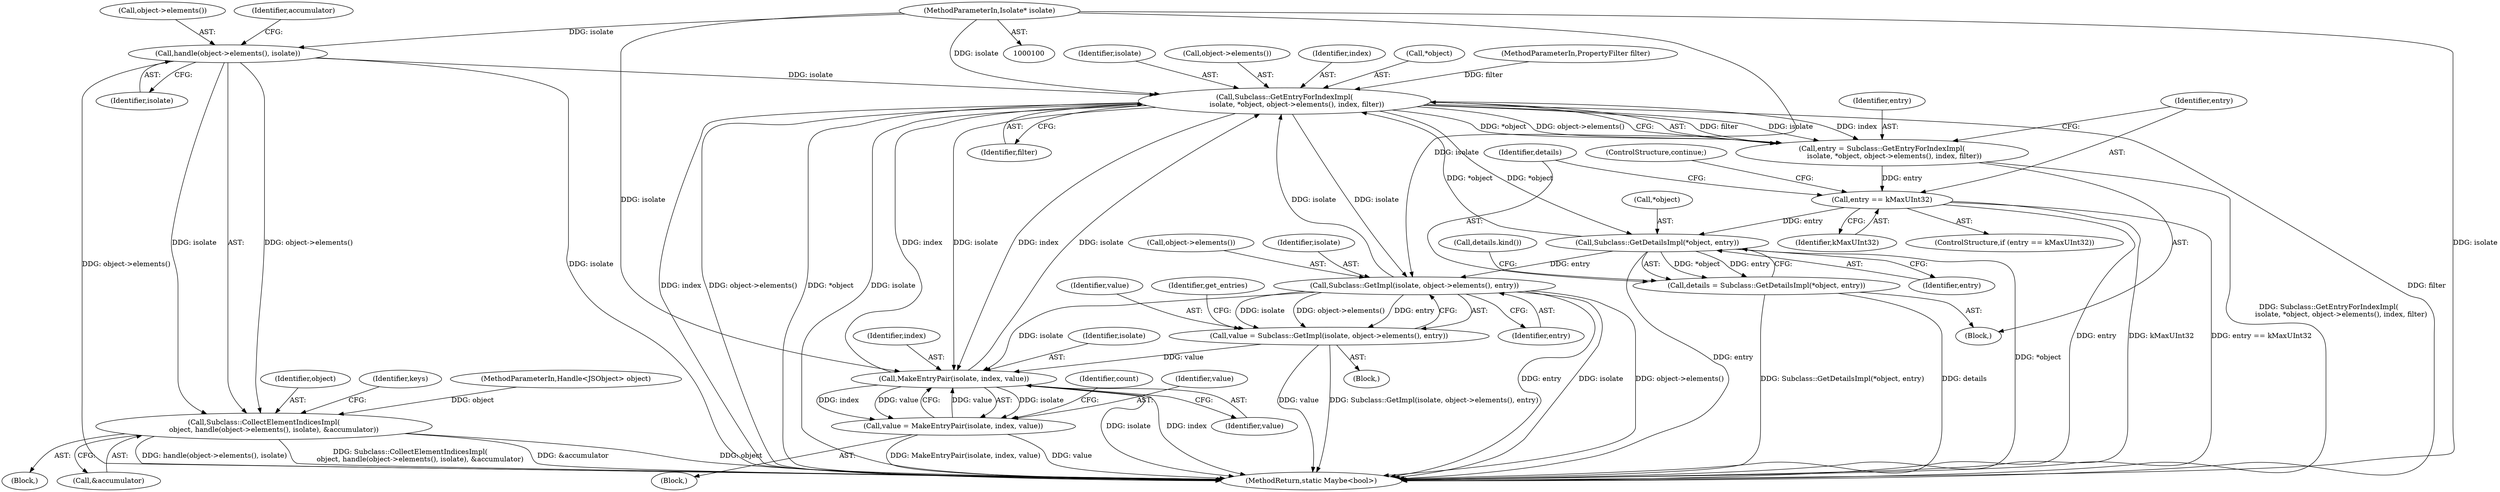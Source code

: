 digraph "1_Android_a24543157ae2cdd25da43e20f4e48a07481e6ceb@pointer" {
"1000101" [label="(MethodParameterIn,Isolate* isolate)"];
"1000115" [label="(Call,handle(object->elements(), isolate))"];
"1000113" [label="(Call,Subclass::CollectElementIndicesImpl(\n         object, handle(object->elements(), isolate), &accumulator))"];
"1000147" [label="(Call,Subclass::GetEntryForIndexImpl(\n           isolate, *object, object->elements(), index, filter))"];
"1000145" [label="(Call,entry = Subclass::GetEntryForIndexImpl(\n           isolate, *object, object->elements(), index, filter))"];
"1000155" [label="(Call,entry == kMaxUInt32)"];
"1000162" [label="(Call,Subclass::GetDetailsImpl(*object, entry))"];
"1000160" [label="(Call,details = Subclass::GetDetailsImpl(*object, entry))"];
"1000173" [label="(Call,Subclass::GetImpl(isolate, object->elements(), entry))"];
"1000171" [label="(Call,value = Subclass::GetImpl(isolate, object->elements(), entry))"];
"1000185" [label="(Call,MakeEntryPair(isolate, index, value))"];
"1000183" [label="(Call,value = MakeEntryPair(isolate, index, value))"];
"1000157" [label="(Identifier,kMaxUInt32)"];
"1000201" [label="(MethodReturn,static Maybe<bool>)"];
"1000114" [label="(Identifier,object)"];
"1000134" [label="(Block,)"];
"1000160" [label="(Call,details = Subclass::GetDetailsImpl(*object, entry))"];
"1000186" [label="(Identifier,isolate)"];
"1000148" [label="(Identifier,isolate)"];
"1000184" [label="(Identifier,value)"];
"1000151" [label="(Call,object->elements())"];
"1000146" [label="(Identifier,entry)"];
"1000172" [label="(Identifier,value)"];
"1000113" [label="(Call,Subclass::CollectElementIndicesImpl(\n         object, handle(object->elements(), isolate), &accumulator))"];
"1000117" [label="(Identifier,isolate)"];
"1000107" [label="(Block,)"];
"1000145" [label="(Call,entry = Subclass::GetEntryForIndexImpl(\n           isolate, *object, object->elements(), index, filter))"];
"1000165" [label="(Identifier,entry)"];
"1000174" [label="(Identifier,isolate)"];
"1000116" [label="(Call,object->elements())"];
"1000161" [label="(Identifier,details)"];
"1000101" [label="(MethodParameterIn,Isolate* isolate)"];
"1000181" [label="(Identifier,get_entries)"];
"1000115" [label="(Call,handle(object->elements(), isolate))"];
"1000188" [label="(Identifier,value)"];
"1000191" [label="(Identifier,count)"];
"1000187" [label="(Identifier,index)"];
"1000163" [label="(Call,*object)"];
"1000147" [label="(Call,Subclass::GetEntryForIndexImpl(\n           isolate, *object, object->elements(), index, filter))"];
"1000152" [label="(Identifier,index)"];
"1000156" [label="(Identifier,entry)"];
"1000185" [label="(Call,MakeEntryPair(isolate, index, value))"];
"1000175" [label="(Call,object->elements())"];
"1000176" [label="(Identifier,entry)"];
"1000170" [label="(Block,)"];
"1000173" [label="(Call,Subclass::GetImpl(isolate, object->elements(), entry))"];
"1000118" [label="(Call,&accumulator)"];
"1000158" [label="(ControlStructure,continue;)"];
"1000182" [label="(Block,)"];
"1000153" [label="(Identifier,filter)"];
"1000119" [label="(Identifier,accumulator)"];
"1000168" [label="(Call,details.kind())"];
"1000171" [label="(Call,value = Subclass::GetImpl(isolate, object->elements(), entry))"];
"1000183" [label="(Call,value = MakeEntryPair(isolate, index, value))"];
"1000155" [label="(Call,entry == kMaxUInt32)"];
"1000149" [label="(Call,*object)"];
"1000122" [label="(Identifier,keys)"];
"1000162" [label="(Call,Subclass::GetDetailsImpl(*object, entry))"];
"1000154" [label="(ControlStructure,if (entry == kMaxUInt32))"];
"1000106" [label="(MethodParameterIn,PropertyFilter filter)"];
"1000102" [label="(MethodParameterIn,Handle<JSObject> object)"];
"1000101" -> "1000100"  [label="AST: "];
"1000101" -> "1000201"  [label="DDG: isolate"];
"1000101" -> "1000115"  [label="DDG: isolate"];
"1000101" -> "1000147"  [label="DDG: isolate"];
"1000101" -> "1000173"  [label="DDG: isolate"];
"1000101" -> "1000185"  [label="DDG: isolate"];
"1000115" -> "1000113"  [label="AST: "];
"1000115" -> "1000117"  [label="CFG: "];
"1000116" -> "1000115"  [label="AST: "];
"1000117" -> "1000115"  [label="AST: "];
"1000119" -> "1000115"  [label="CFG: "];
"1000115" -> "1000201"  [label="DDG: isolate"];
"1000115" -> "1000201"  [label="DDG: object->elements()"];
"1000115" -> "1000113"  [label="DDG: object->elements()"];
"1000115" -> "1000113"  [label="DDG: isolate"];
"1000115" -> "1000147"  [label="DDG: isolate"];
"1000113" -> "1000107"  [label="AST: "];
"1000113" -> "1000118"  [label="CFG: "];
"1000114" -> "1000113"  [label="AST: "];
"1000118" -> "1000113"  [label="AST: "];
"1000122" -> "1000113"  [label="CFG: "];
"1000113" -> "1000201"  [label="DDG: &accumulator"];
"1000113" -> "1000201"  [label="DDG: object"];
"1000113" -> "1000201"  [label="DDG: handle(object->elements(), isolate)"];
"1000113" -> "1000201"  [label="DDG: Subclass::CollectElementIndicesImpl(\n         object, handle(object->elements(), isolate), &accumulator)"];
"1000102" -> "1000113"  [label="DDG: object"];
"1000147" -> "1000145"  [label="AST: "];
"1000147" -> "1000153"  [label="CFG: "];
"1000148" -> "1000147"  [label="AST: "];
"1000149" -> "1000147"  [label="AST: "];
"1000151" -> "1000147"  [label="AST: "];
"1000152" -> "1000147"  [label="AST: "];
"1000153" -> "1000147"  [label="AST: "];
"1000145" -> "1000147"  [label="CFG: "];
"1000147" -> "1000201"  [label="DDG: object->elements()"];
"1000147" -> "1000201"  [label="DDG: filter"];
"1000147" -> "1000201"  [label="DDG: index"];
"1000147" -> "1000201"  [label="DDG: *object"];
"1000147" -> "1000201"  [label="DDG: isolate"];
"1000147" -> "1000145"  [label="DDG: filter"];
"1000147" -> "1000145"  [label="DDG: isolate"];
"1000147" -> "1000145"  [label="DDG: index"];
"1000147" -> "1000145"  [label="DDG: *object"];
"1000147" -> "1000145"  [label="DDG: object->elements()"];
"1000185" -> "1000147"  [label="DDG: isolate"];
"1000185" -> "1000147"  [label="DDG: index"];
"1000173" -> "1000147"  [label="DDG: isolate"];
"1000162" -> "1000147"  [label="DDG: *object"];
"1000106" -> "1000147"  [label="DDG: filter"];
"1000147" -> "1000162"  [label="DDG: *object"];
"1000147" -> "1000173"  [label="DDG: isolate"];
"1000147" -> "1000185"  [label="DDG: isolate"];
"1000147" -> "1000185"  [label="DDG: index"];
"1000145" -> "1000134"  [label="AST: "];
"1000146" -> "1000145"  [label="AST: "];
"1000156" -> "1000145"  [label="CFG: "];
"1000145" -> "1000201"  [label="DDG: Subclass::GetEntryForIndexImpl(\n           isolate, *object, object->elements(), index, filter)"];
"1000145" -> "1000155"  [label="DDG: entry"];
"1000155" -> "1000154"  [label="AST: "];
"1000155" -> "1000157"  [label="CFG: "];
"1000156" -> "1000155"  [label="AST: "];
"1000157" -> "1000155"  [label="AST: "];
"1000158" -> "1000155"  [label="CFG: "];
"1000161" -> "1000155"  [label="CFG: "];
"1000155" -> "1000201"  [label="DDG: entry"];
"1000155" -> "1000201"  [label="DDG: kMaxUInt32"];
"1000155" -> "1000201"  [label="DDG: entry == kMaxUInt32"];
"1000155" -> "1000162"  [label="DDG: entry"];
"1000162" -> "1000160"  [label="AST: "];
"1000162" -> "1000165"  [label="CFG: "];
"1000163" -> "1000162"  [label="AST: "];
"1000165" -> "1000162"  [label="AST: "];
"1000160" -> "1000162"  [label="CFG: "];
"1000162" -> "1000201"  [label="DDG: *object"];
"1000162" -> "1000201"  [label="DDG: entry"];
"1000162" -> "1000160"  [label="DDG: *object"];
"1000162" -> "1000160"  [label="DDG: entry"];
"1000162" -> "1000173"  [label="DDG: entry"];
"1000160" -> "1000134"  [label="AST: "];
"1000161" -> "1000160"  [label="AST: "];
"1000168" -> "1000160"  [label="CFG: "];
"1000160" -> "1000201"  [label="DDG: Subclass::GetDetailsImpl(*object, entry)"];
"1000160" -> "1000201"  [label="DDG: details"];
"1000173" -> "1000171"  [label="AST: "];
"1000173" -> "1000176"  [label="CFG: "];
"1000174" -> "1000173"  [label="AST: "];
"1000175" -> "1000173"  [label="AST: "];
"1000176" -> "1000173"  [label="AST: "];
"1000171" -> "1000173"  [label="CFG: "];
"1000173" -> "1000201"  [label="DDG: entry"];
"1000173" -> "1000201"  [label="DDG: isolate"];
"1000173" -> "1000201"  [label="DDG: object->elements()"];
"1000173" -> "1000171"  [label="DDG: isolate"];
"1000173" -> "1000171"  [label="DDG: object->elements()"];
"1000173" -> "1000171"  [label="DDG: entry"];
"1000173" -> "1000185"  [label="DDG: isolate"];
"1000171" -> "1000170"  [label="AST: "];
"1000172" -> "1000171"  [label="AST: "];
"1000181" -> "1000171"  [label="CFG: "];
"1000171" -> "1000201"  [label="DDG: value"];
"1000171" -> "1000201"  [label="DDG: Subclass::GetImpl(isolate, object->elements(), entry)"];
"1000171" -> "1000185"  [label="DDG: value"];
"1000185" -> "1000183"  [label="AST: "];
"1000185" -> "1000188"  [label="CFG: "];
"1000186" -> "1000185"  [label="AST: "];
"1000187" -> "1000185"  [label="AST: "];
"1000188" -> "1000185"  [label="AST: "];
"1000183" -> "1000185"  [label="CFG: "];
"1000185" -> "1000201"  [label="DDG: isolate"];
"1000185" -> "1000201"  [label="DDG: index"];
"1000185" -> "1000183"  [label="DDG: isolate"];
"1000185" -> "1000183"  [label="DDG: index"];
"1000185" -> "1000183"  [label="DDG: value"];
"1000183" -> "1000185"  [label="DDG: value"];
"1000183" -> "1000182"  [label="AST: "];
"1000184" -> "1000183"  [label="AST: "];
"1000191" -> "1000183"  [label="CFG: "];
"1000183" -> "1000201"  [label="DDG: MakeEntryPair(isolate, index, value)"];
"1000183" -> "1000201"  [label="DDG: value"];
}
